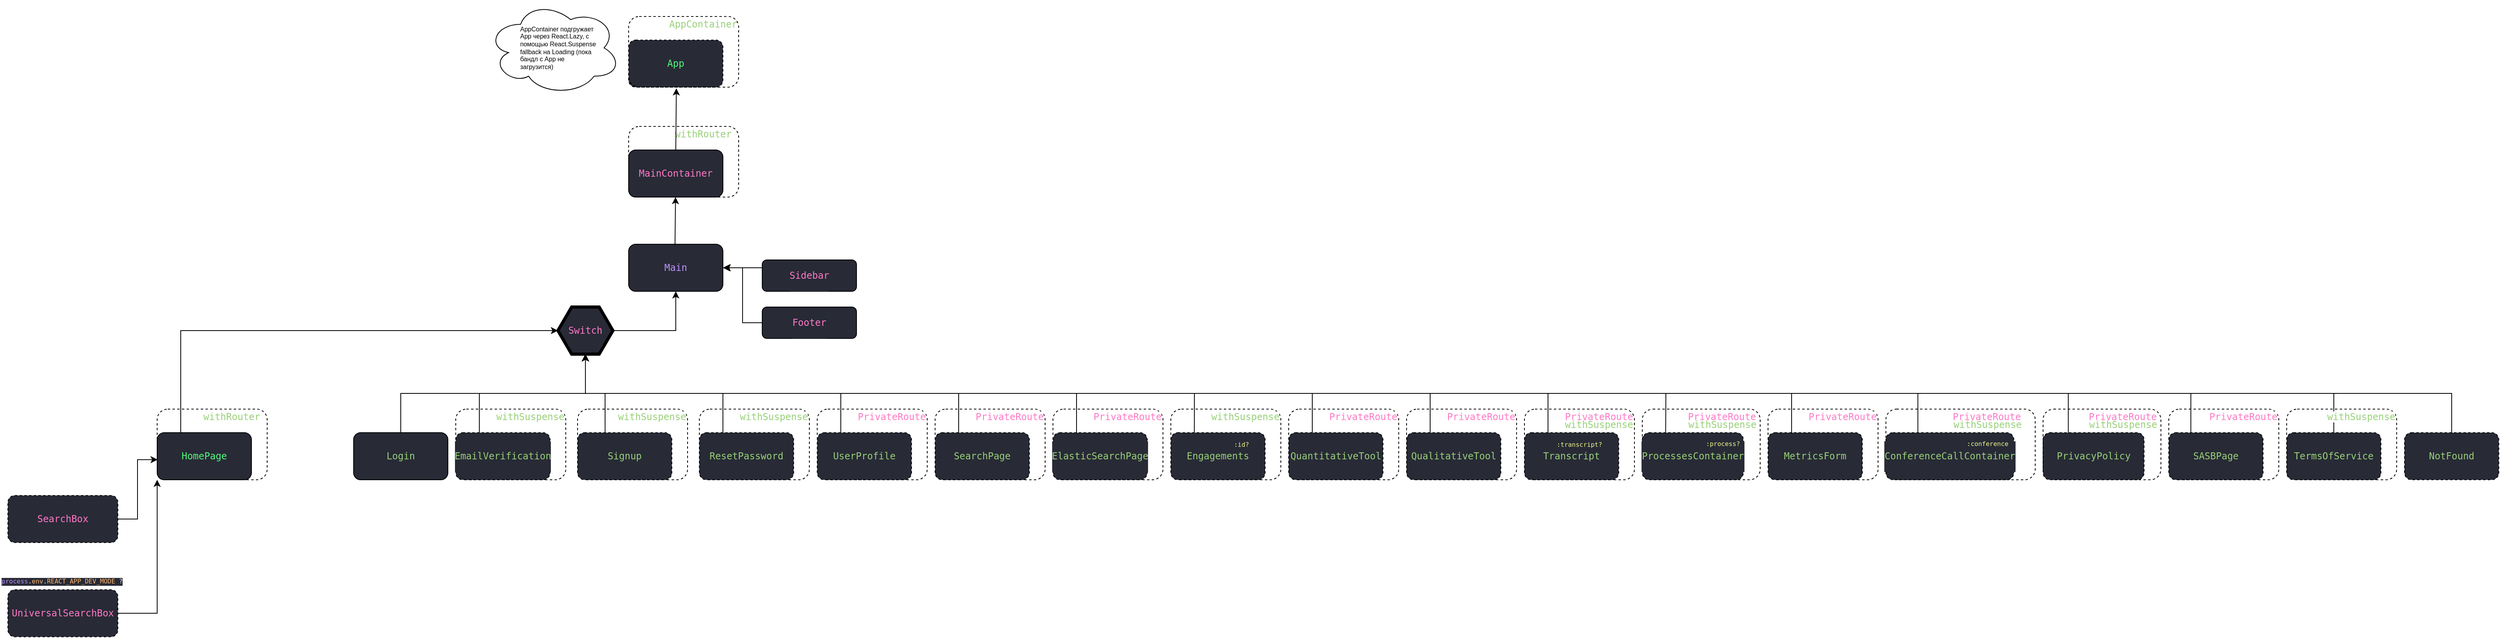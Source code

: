 <mxfile version="14.2.9" type="github">
  <diagram id="Ro7jjz4fnRqXt9O_3c3Q" name="Page-1">
    <mxGraphModel dx="3694" dy="2688" grid="1" gridSize="10" guides="1" tooltips="1" connect="1" arrows="1" fold="1" page="1" pageScale="1" pageWidth="850" pageHeight="1100" math="0" shadow="0">
      <root>
        <mxCell id="0" />
        <mxCell id="1" parent="0" />
        <mxCell id="s_XfVMtgGXcHWXwQwFxq-175" style="edgeStyle=orthogonalEdgeStyle;rounded=0;orthogonalLoop=1;jettySize=auto;html=1;exitX=0.231;exitY=-0.02;exitDx=0;exitDy=0;fontSize=8;fontColor=#000000;exitPerimeter=0;" edge="1" parent="1" source="s_XfVMtgGXcHWXwQwFxq-136" target="s_XfVMtgGXcHWXwQwFxq-15">
          <mxGeometry relative="1" as="geometry">
            <Array as="points">
              <mxPoint x="1670" y="400" />
              <mxPoint x="1670" y="400" />
              <mxPoint x="1670" y="350" />
              <mxPoint x="295" y="350" />
            </Array>
          </mxGeometry>
        </mxCell>
        <mxCell id="s_XfVMtgGXcHWXwQwFxq-3" value="" style="rounded=1;whiteSpace=wrap;html=1;fillColor=none;dashed=1;" vertex="1" parent="1">
          <mxGeometry x="350" y="10" width="140" height="90" as="geometry" />
        </mxCell>
        <mxCell id="s_XfVMtgGXcHWXwQwFxq-1" value="&lt;pre style=&quot;background-color: #282a36 ; color: #f8f8f2 ; font-family: &amp;#34;jetbrains mono&amp;#34; , monospace ; font-size: 12 0pt&quot;&gt;&lt;span style=&quot;color: #ff79c6&quot;&gt;MainContainer&lt;/span&gt;&lt;/pre&gt;" style="rounded=1;whiteSpace=wrap;html=1;fillColor=#282A36;" vertex="1" parent="1">
          <mxGeometry x="350" y="40" width="120" height="60" as="geometry" />
        </mxCell>
        <mxCell id="s_XfVMtgGXcHWXwQwFxq-4" value="&lt;pre style=&quot;font-family: &amp;quot;jetbrains mono&amp;quot;, monospace;&quot;&gt;&lt;span style=&quot;&quot;&gt;withRouter&lt;/span&gt;&lt;/pre&gt;" style="text;html=1;align=center;verticalAlign=middle;whiteSpace=wrap;rounded=0;dashed=1;padding:10px;labelBackgroundColor=none;fontColor=#97D077;" vertex="1" parent="1">
          <mxGeometry x="410" y="10" width="70" height="20" as="geometry" />
        </mxCell>
        <mxCell id="s_XfVMtgGXcHWXwQwFxq-6" value="&lt;pre style=&quot;color: rgb(248, 248, 242); font-family: &amp;quot;jetbrains mono&amp;quot;, monospace;&quot;&gt;&lt;span style=&quot;color: #50fa7b&quot;&gt;App&lt;/span&gt;&lt;/pre&gt;" style="rounded=1;whiteSpace=wrap;html=1;dashed=1;labelBackgroundColor=#282A36;fontColor=#97D077;labelBorderColor=none;fillColor=#282A36;" vertex="1" parent="1">
          <mxGeometry x="350" y="-100" width="120" height="60" as="geometry" />
        </mxCell>
        <mxCell id="s_XfVMtgGXcHWXwQwFxq-8" value="&lt;pre style=&quot;color: rgb(248 , 248 , 242) ; font-family: &amp;#34;jetbrains mono&amp;#34; , monospace&quot;&gt;&lt;span style=&quot;color: #bd93f9&quot;&gt;Main&lt;/span&gt;&lt;/pre&gt;" style="rounded=1;whiteSpace=wrap;html=1;labelBackgroundColor=#282A36;fillColor=#282A36;fontColor=#97D077;" vertex="1" parent="1">
          <mxGeometry x="350" y="160" width="120" height="60" as="geometry" />
        </mxCell>
        <mxCell id="s_XfVMtgGXcHWXwQwFxq-10" value="" style="endArrow=classic;html=1;fontColor=#97D077;entryX=0.506;entryY=1.025;entryDx=0;entryDy=0;entryPerimeter=0;exitX=0.5;exitY=0;exitDx=0;exitDy=0;" edge="1" parent="1" source="s_XfVMtgGXcHWXwQwFxq-1" target="s_XfVMtgGXcHWXwQwFxq-6">
          <mxGeometry width="50" height="50" relative="1" as="geometry">
            <mxPoint x="430" y="40" as="sourcePoint" />
            <mxPoint x="480" y="-10" as="targetPoint" />
          </mxGeometry>
        </mxCell>
        <mxCell id="s_XfVMtgGXcHWXwQwFxq-11" value="" style="endArrow=classic;html=1;fontColor=#97D077;" edge="1" parent="1" target="s_XfVMtgGXcHWXwQwFxq-1">
          <mxGeometry width="50" height="50" relative="1" as="geometry">
            <mxPoint x="409" y="162" as="sourcePoint" />
            <mxPoint x="540" y="120" as="targetPoint" />
          </mxGeometry>
        </mxCell>
        <mxCell id="s_XfVMtgGXcHWXwQwFxq-12" value="&lt;pre style=&quot;color: rgb(248 , 248 , 242) ; font-family: &amp;#34;jetbrains mono&amp;#34; , monospace&quot;&gt;&lt;pre style=&quot;font-family: &amp;#34;jetbrains mono&amp;#34; , monospace&quot;&gt;&lt;span style=&quot;color: #ff79c6&quot;&gt;Sidebar&lt;/span&gt;&lt;/pre&gt;&lt;/pre&gt;" style="rounded=1;whiteSpace=wrap;html=1;labelBackgroundColor=#282A36;fillColor=#282A36;fontColor=#97D077;" vertex="1" parent="1">
          <mxGeometry x="520" y="180" width="120" height="40" as="geometry" />
        </mxCell>
        <mxCell id="s_XfVMtgGXcHWXwQwFxq-13" value="" style="endArrow=classic;html=1;fontColor=#97D077;exitX=0;exitY=0.25;exitDx=0;exitDy=0;" edge="1" parent="1" source="s_XfVMtgGXcHWXwQwFxq-12">
          <mxGeometry width="50" height="50" relative="1" as="geometry">
            <mxPoint x="480" y="290" as="sourcePoint" />
            <mxPoint x="471" y="190" as="targetPoint" />
          </mxGeometry>
        </mxCell>
        <mxCell id="s_XfVMtgGXcHWXwQwFxq-33" style="edgeStyle=orthogonalEdgeStyle;rounded=0;orthogonalLoop=1;jettySize=auto;html=1;exitX=1;exitY=0.5;exitDx=0;exitDy=0;entryX=0.5;entryY=1;entryDx=0;entryDy=0;fontSize=8;fontColor=#000000;" edge="1" parent="1" source="s_XfVMtgGXcHWXwQwFxq-15" target="s_XfVMtgGXcHWXwQwFxq-8">
          <mxGeometry relative="1" as="geometry" />
        </mxCell>
        <mxCell id="s_XfVMtgGXcHWXwQwFxq-15" value="&lt;pre style=&quot;color: rgb(248 , 248 , 242) ; font-family: &amp;#34;jetbrains mono&amp;#34; , monospace&quot;&gt;&lt;span style=&quot;color: #ff79c6&quot;&gt;Switch&lt;/span&gt;&lt;/pre&gt;" style="shape=hexagon;html=1;whiteSpace=wrap;perimeter=hexagonPerimeter;strokeWidth=4;rounded=0;labelBackgroundColor=#282A36;fillColor=#282A36;fontColor=#97D077;" vertex="1" parent="1">
          <mxGeometry x="260" y="240" width="70" height="60" as="geometry" />
        </mxCell>
        <mxCell id="s_XfVMtgGXcHWXwQwFxq-23" value="" style="rounded=1;whiteSpace=wrap;html=1;fillColor=none;dashed=1;" vertex="1" parent="1">
          <mxGeometry x="350" y="-130" width="140" height="90" as="geometry" />
        </mxCell>
        <mxCell id="s_XfVMtgGXcHWXwQwFxq-24" value="&lt;pre style=&quot;font-family: &amp;#34;jetbrains mono&amp;#34; , monospace&quot;&gt;&lt;span&gt;AppContainer&lt;/span&gt;&lt;/pre&gt;" style="text;html=1;align=center;verticalAlign=middle;whiteSpace=wrap;rounded=0;dashed=1;padding:10px;labelBackgroundColor=none;fontColor=#97D077;" vertex="1" parent="1">
          <mxGeometry x="410" y="-130" width="70" height="20" as="geometry" />
        </mxCell>
        <mxCell id="s_XfVMtgGXcHWXwQwFxq-30" value="" style="group" vertex="1" connectable="0" parent="1">
          <mxGeometry x="170" y="-150" width="170" height="120" as="geometry" />
        </mxCell>
        <mxCell id="s_XfVMtgGXcHWXwQwFxq-28" value="" style="ellipse;shape=cloud;whiteSpace=wrap;html=1;rounded=0;labelBackgroundColor=none;strokeColor=#000000;fillColor=#ffffff;fontSize=8;fontColor=#000000;" vertex="1" parent="s_XfVMtgGXcHWXwQwFxq-30">
          <mxGeometry width="170" height="120" as="geometry" />
        </mxCell>
        <mxCell id="s_XfVMtgGXcHWXwQwFxq-29" value="AppContainer подгружает App через React.Lazy, с помощью React.Suspense fallback на Loading (пока бандл с App не загрузится)" style="text;html=1;align=left;verticalAlign=middle;whiteSpace=wrap;rounded=0;labelBackgroundColor=none;fontSize=8;" vertex="1" parent="s_XfVMtgGXcHWXwQwFxq-30">
          <mxGeometry x="40" y="40" width="100" height="40" as="geometry" />
        </mxCell>
        <mxCell id="s_XfVMtgGXcHWXwQwFxq-192" style="edgeStyle=orthogonalEdgeStyle;rounded=0;orthogonalLoop=1;jettySize=auto;html=1;exitX=0;exitY=0.5;exitDx=0;exitDy=0;entryX=1;entryY=0.5;entryDx=0;entryDy=0;fontSize=8;fontColor=#000000;" edge="1" parent="1" source="s_XfVMtgGXcHWXwQwFxq-31" target="s_XfVMtgGXcHWXwQwFxq-8">
          <mxGeometry relative="1" as="geometry" />
        </mxCell>
        <mxCell id="s_XfVMtgGXcHWXwQwFxq-31" value="&lt;pre style=&quot;color: rgb(248 , 248 , 242) ; font-family: &amp;#34;jetbrains mono&amp;#34; , monospace&quot;&gt;&lt;pre style=&quot;font-family: &amp;#34;jetbrains mono&amp;#34; , monospace&quot;&gt;&lt;span style=&quot;color: #ff79c6&quot;&gt;Footer&lt;/span&gt;&lt;/pre&gt;&lt;/pre&gt;" style="rounded=1;whiteSpace=wrap;html=1;labelBackgroundColor=#282A36;fillColor=#282A36;fontColor=#97D077;" vertex="1" parent="1">
          <mxGeometry x="520" y="240" width="120" height="40" as="geometry" />
        </mxCell>
        <mxCell id="s_XfVMtgGXcHWXwQwFxq-38" style="edgeStyle=orthogonalEdgeStyle;rounded=0;orthogonalLoop=1;jettySize=auto;html=1;exitX=0.25;exitY=0;exitDx=0;exitDy=0;entryX=0;entryY=0.5;entryDx=0;entryDy=0;fontSize=8;fontColor=#000000;" edge="1" parent="1" source="s_XfVMtgGXcHWXwQwFxq-36" target="s_XfVMtgGXcHWXwQwFxq-15">
          <mxGeometry relative="1" as="geometry">
            <Array as="points">
              <mxPoint x="-220" y="270" />
            </Array>
          </mxGeometry>
        </mxCell>
        <mxCell id="s_XfVMtgGXcHWXwQwFxq-108" style="edgeStyle=orthogonalEdgeStyle;rounded=0;orthogonalLoop=1;jettySize=auto;html=1;exitX=0.5;exitY=0;exitDx=0;exitDy=0;entryX=0.5;entryY=1;entryDx=0;entryDy=0;fontSize=8;fontColor=#000000;" edge="1" parent="1" source="s_XfVMtgGXcHWXwQwFxq-39" target="s_XfVMtgGXcHWXwQwFxq-15">
          <mxGeometry relative="1" as="geometry" />
        </mxCell>
        <mxCell id="s_XfVMtgGXcHWXwQwFxq-39" value="&lt;pre style=&quot;font-family: &amp;#34;jetbrains mono&amp;#34; , monospace&quot;&gt;&lt;pre style=&quot;font-family: &amp;#34;jetbrains mono&amp;#34; , monospace&quot;&gt;Login&lt;/pre&gt;&lt;/pre&gt;" style="rounded=1;whiteSpace=wrap;html=1;labelBackgroundColor=#282A36;fillColor=#282A36;fontColor=#97D077;" vertex="1" parent="1">
          <mxGeometry y="400" width="120" height="60" as="geometry" />
        </mxCell>
        <mxCell id="s_XfVMtgGXcHWXwQwFxq-53" style="edgeStyle=orthogonalEdgeStyle;rounded=0;orthogonalLoop=1;jettySize=auto;html=1;exitX=1;exitY=0.5;exitDx=0;exitDy=0;entryX=0.005;entryY=0.573;entryDx=0;entryDy=0;entryPerimeter=0;fontSize=8;fontColor=#000000;" edge="1" parent="1" source="s_XfVMtgGXcHWXwQwFxq-47" target="s_XfVMtgGXcHWXwQwFxq-36">
          <mxGeometry relative="1" as="geometry" />
        </mxCell>
        <mxCell id="s_XfVMtgGXcHWXwQwFxq-47" value="&lt;pre style=&quot;color: rgb(248 , 248 , 242) ; font-family: &amp;#34;jetbrains mono&amp;#34; , monospace&quot;&gt;&lt;pre style=&quot;font-family: &amp;#34;jetbrains mono&amp;#34; , monospace&quot;&gt;&lt;pre style=&quot;font-family: &amp;#34;jetbrains mono&amp;#34; , monospace&quot;&gt;&lt;span style=&quot;color: #ff79c6&quot;&gt;SearchBox&lt;/span&gt;&lt;/pre&gt;&lt;/pre&gt;&lt;/pre&gt;" style="rounded=1;whiteSpace=wrap;html=1;dashed=1;labelBackgroundColor=#282A36;fillColor=#282A36;fontColor=#97D077;" vertex="1" parent="1">
          <mxGeometry x="-440" y="480" width="140" height="60" as="geometry" />
        </mxCell>
        <mxCell id="s_XfVMtgGXcHWXwQwFxq-55" style="edgeStyle=orthogonalEdgeStyle;rounded=0;orthogonalLoop=1;jettySize=auto;html=1;exitX=1;exitY=0.5;exitDx=0;exitDy=0;entryX=0;entryY=1;entryDx=0;entryDy=0;fontSize=8;fontColor=#000000;" edge="1" parent="1" source="s_XfVMtgGXcHWXwQwFxq-48" target="s_XfVMtgGXcHWXwQwFxq-36">
          <mxGeometry relative="1" as="geometry" />
        </mxCell>
        <mxCell id="s_XfVMtgGXcHWXwQwFxq-48" value="&lt;pre style=&quot;color: rgb(248 , 248 , 242) ; font-family: &amp;#34;jetbrains mono&amp;#34; , monospace&quot;&gt;&lt;pre style=&quot;font-family: &amp;#34;jetbrains mono&amp;#34; , monospace&quot;&gt;&lt;pre style=&quot;font-family: &amp;#34;jetbrains mono&amp;#34; , monospace&quot;&gt;&lt;pre style=&quot;font-family: &amp;#34;jetbrains mono&amp;#34; , monospace&quot;&gt;&lt;span style=&quot;color: #ff79c6&quot;&gt;UniversalSearchBox&lt;/span&gt;&lt;/pre&gt;&lt;/pre&gt;&lt;/pre&gt;&lt;/pre&gt;" style="rounded=1;whiteSpace=wrap;html=1;dashed=1;labelBackgroundColor=#282A36;fillColor=#282A36;fontColor=#97D077;" vertex="1" parent="1">
          <mxGeometry x="-440" y="600" width="140" height="60" as="geometry" />
        </mxCell>
        <mxCell id="s_XfVMtgGXcHWXwQwFxq-50" value="&lt;pre style=&quot;background-color: #282a36 ; color: #f8f8f2 ; font-family: &amp;quot;jetbrains mono&amp;quot; , monospace ; font-size: 12 0pt&quot;&gt;&lt;span style=&quot;color: #bd93f9&quot;&gt;process&lt;/span&gt;.&lt;span style=&quot;color: #ffb86c&quot;&gt;env&lt;/span&gt;.&lt;span style=&quot;color: #ffb86c&quot;&gt;REACT_APP_DEV_MODE &lt;/span&gt;?&lt;/pre&gt;" style="text;whiteSpace=wrap;html=1;fontSize=8;fontColor=#000000;" vertex="1" parent="1">
          <mxGeometry x="-450" y="570" width="140" height="30" as="geometry" />
        </mxCell>
        <mxCell id="s_XfVMtgGXcHWXwQwFxq-60" value="" style="group" vertex="1" connectable="0" parent="1">
          <mxGeometry x="-250" y="370" width="140" height="90" as="geometry" />
        </mxCell>
        <mxCell id="s_XfVMtgGXcHWXwQwFxq-35" value="" style="rounded=1;whiteSpace=wrap;html=1;fillColor=none;dashed=1;" vertex="1" parent="s_XfVMtgGXcHWXwQwFxq-60">
          <mxGeometry width="140" height="90" as="geometry" />
        </mxCell>
        <mxCell id="s_XfVMtgGXcHWXwQwFxq-37" value="&lt;pre style=&quot;font-family: &amp;quot;jetbrains mono&amp;quot;, monospace;&quot;&gt;&lt;span style=&quot;&quot;&gt;withRouter&lt;/span&gt;&lt;/pre&gt;" style="text;html=1;align=center;verticalAlign=middle;whiteSpace=wrap;rounded=0;dashed=1;padding:10px;labelBackgroundColor=none;fontColor=#97D077;" vertex="1" parent="s_XfVMtgGXcHWXwQwFxq-60">
          <mxGeometry x="60" width="70" height="20" as="geometry" />
        </mxCell>
        <mxCell id="s_XfVMtgGXcHWXwQwFxq-36" value="&lt;pre style=&quot;background-color: #282a36 ; color: #f8f8f2 ; font-family: &amp;#34;jetbrains mono&amp;#34; , monospace ; font-size: 12 0pt&quot;&gt;&lt;pre style=&quot;font-family: &amp;#34;jetbrains mono&amp;#34; , monospace&quot;&gt;&lt;span style=&quot;color: #50fa7b&quot;&gt;HomePage&lt;/span&gt;&lt;/pre&gt;&lt;/pre&gt;" style="rounded=1;whiteSpace=wrap;html=1;fillColor=#282A36;" vertex="1" parent="s_XfVMtgGXcHWXwQwFxq-60">
          <mxGeometry y="30" width="120" height="60" as="geometry" />
        </mxCell>
        <mxCell id="s_XfVMtgGXcHWXwQwFxq-74" style="edgeStyle=orthogonalEdgeStyle;rounded=0;orthogonalLoop=1;jettySize=auto;html=1;exitX=0.292;exitY=0.009;exitDx=0;exitDy=0;fontSize=8;fontColor=#000000;exitPerimeter=0;" edge="1" parent="1" source="s_XfVMtgGXcHWXwQwFxq-72">
          <mxGeometry relative="1" as="geometry">
            <mxPoint x="295" y="300" as="targetPoint" />
            <Array as="points">
              <mxPoint x="320" y="350" />
              <mxPoint x="295" y="350" />
            </Array>
          </mxGeometry>
        </mxCell>
        <mxCell id="s_XfVMtgGXcHWXwQwFxq-70" value="" style="group" vertex="1" connectable="0" parent="1">
          <mxGeometry x="285" y="370" width="140" height="90" as="geometry" />
        </mxCell>
        <mxCell id="s_XfVMtgGXcHWXwQwFxq-71" value="" style="rounded=1;whiteSpace=wrap;html=1;fillColor=none;dashed=1;" vertex="1" parent="s_XfVMtgGXcHWXwQwFxq-70">
          <mxGeometry width="140" height="90" as="geometry" />
        </mxCell>
        <mxCell id="s_XfVMtgGXcHWXwQwFxq-72" value="&lt;pre style=&quot;font-family: &amp;#34;jetbrains mono&amp;#34; , monospace&quot;&gt;&lt;pre style=&quot;font-family: &amp;#34;jetbrains mono&amp;#34; , monospace&quot;&gt;&lt;pre style=&quot;font-family: &amp;#34;jetbrains mono&amp;#34; , monospace&quot;&gt;&lt;pre style=&quot;font-family: &amp;#34;jetbrains mono&amp;#34; , monospace&quot;&gt;Signup&lt;/pre&gt;&lt;/pre&gt;&lt;/pre&gt;&lt;/pre&gt;" style="rounded=1;whiteSpace=wrap;html=1;dashed=1;labelBackgroundColor=#282A36;fillColor=#282A36;fontColor=#97D077;" vertex="1" parent="s_XfVMtgGXcHWXwQwFxq-70">
          <mxGeometry y="30" width="120" height="60" as="geometry" />
        </mxCell>
        <mxCell id="s_XfVMtgGXcHWXwQwFxq-73" value="&lt;pre style=&quot;font-family: &amp;#34;jetbrains mono&amp;#34; , monospace&quot;&gt;&lt;pre style=&quot;font-family: &amp;#34;jetbrains mono&amp;#34; , monospace&quot;&gt;&lt;span style=&quot;background-color: rgb(255 , 255 , 255)&quot;&gt;withSuspense&lt;/span&gt;&lt;/pre&gt;&lt;/pre&gt;" style="text;html=1;align=center;verticalAlign=middle;whiteSpace=wrap;rounded=0;dashed=1;padding:10px;labelBackgroundColor=none;fontColor=#97D077;" vertex="1" parent="s_XfVMtgGXcHWXwQwFxq-70">
          <mxGeometry x="60" width="70" height="20" as="geometry" />
        </mxCell>
        <mxCell id="s_XfVMtgGXcHWXwQwFxq-94" style="edgeStyle=orthogonalEdgeStyle;rounded=0;orthogonalLoop=1;jettySize=auto;html=1;exitX=0.25;exitY=0;exitDx=0;exitDy=0;fontSize=8;fontColor=#000000;" edge="1" parent="1" source="s_XfVMtgGXcHWXwQwFxq-87" target="s_XfVMtgGXcHWXwQwFxq-15">
          <mxGeometry relative="1" as="geometry">
            <Array as="points">
              <mxPoint x="770" y="350" />
              <mxPoint x="295" y="350" />
            </Array>
          </mxGeometry>
        </mxCell>
        <mxCell id="s_XfVMtgGXcHWXwQwFxq-85" value="" style="group" vertex="1" connectable="0" parent="1">
          <mxGeometry x="740" y="370" width="140" height="90" as="geometry" />
        </mxCell>
        <mxCell id="s_XfVMtgGXcHWXwQwFxq-86" value="" style="rounded=1;whiteSpace=wrap;html=1;fillColor=none;dashed=1;" vertex="1" parent="s_XfVMtgGXcHWXwQwFxq-85">
          <mxGeometry width="140" height="90" as="geometry" />
        </mxCell>
        <mxCell id="s_XfVMtgGXcHWXwQwFxq-87" value="&lt;pre style=&quot;font-family: &amp;#34;jetbrains mono&amp;#34; , monospace&quot;&gt;&lt;pre style=&quot;font-family: &amp;#34;jetbrains mono&amp;#34; , monospace&quot;&gt;&lt;pre style=&quot;font-family: &amp;#34;jetbrains mono&amp;#34; , monospace&quot;&gt;&lt;pre style=&quot;font-family: &amp;#34;jetbrains mono&amp;#34; , monospace&quot;&gt;&lt;pre style=&quot;font-family: &amp;#34;jetbrains mono&amp;#34; , monospace&quot;&gt;&lt;pre style=&quot;font-family: &amp;#34;jetbrains mono&amp;#34; , monospace&quot;&gt;&lt;pre style=&quot;font-family: &amp;#34;jetbrains mono&amp;#34; , monospace&quot;&gt;SearchPage&lt;/pre&gt;&lt;/pre&gt;&lt;/pre&gt;&lt;/pre&gt;&lt;/pre&gt;&lt;/pre&gt;&lt;/pre&gt;" style="rounded=1;whiteSpace=wrap;html=1;dashed=1;labelBackgroundColor=#282A36;fillColor=#282A36;fontColor=#97D077;" vertex="1" parent="s_XfVMtgGXcHWXwQwFxq-85">
          <mxGeometry y="30" width="120" height="60" as="geometry" />
        </mxCell>
        <mxCell id="s_XfVMtgGXcHWXwQwFxq-88" value="&lt;pre style=&quot;font-family: &amp;#34;jetbrains mono&amp;#34; , monospace&quot;&gt;&lt;pre style=&quot;font-family: &amp;#34;jetbrains mono&amp;#34; , monospace&quot;&gt;&lt;pre style=&quot;color: rgb(248 , 248 , 242) ; font-family: &amp;#34;jetbrains mono&amp;#34; , monospace&quot;&gt;&lt;span style=&quot;color: rgb(255 , 121 , 198) ; background-color: rgb(255 , 255 , 255)&quot;&gt;PrivateRoute&lt;/span&gt;&lt;/pre&gt;&lt;/pre&gt;&lt;/pre&gt;" style="text;html=1;align=center;verticalAlign=middle;whiteSpace=wrap;rounded=0;dashed=1;padding:10px;labelBackgroundColor=none;fontColor=#97D077;" vertex="1" parent="s_XfVMtgGXcHWXwQwFxq-85">
          <mxGeometry x="60" width="70" height="20" as="geometry" />
        </mxCell>
        <mxCell id="s_XfVMtgGXcHWXwQwFxq-107" style="edgeStyle=orthogonalEdgeStyle;rounded=0;orthogonalLoop=1;jettySize=auto;html=1;exitX=0.25;exitY=0;exitDx=0;exitDy=0;entryX=0.5;entryY=1;entryDx=0;entryDy=0;fontSize=8;fontColor=#000000;" edge="1" parent="1" source="s_XfVMtgGXcHWXwQwFxq-56" target="s_XfVMtgGXcHWXwQwFxq-15">
          <mxGeometry relative="1" as="geometry">
            <Array as="points">
              <mxPoint x="160" y="350" />
              <mxPoint x="295" y="350" />
            </Array>
          </mxGeometry>
        </mxCell>
        <mxCell id="s_XfVMtgGXcHWXwQwFxq-109" style="edgeStyle=orthogonalEdgeStyle;rounded=0;orthogonalLoop=1;jettySize=auto;html=1;exitX=0.25;exitY=0;exitDx=0;exitDy=0;entryX=0.5;entryY=1;entryDx=0;entryDy=0;fontSize=8;fontColor=#000000;" edge="1" parent="1" source="s_XfVMtgGXcHWXwQwFxq-82" target="s_XfVMtgGXcHWXwQwFxq-15">
          <mxGeometry relative="1" as="geometry">
            <Array as="points">
              <mxPoint x="620" y="350" />
              <mxPoint x="295" y="350" />
            </Array>
          </mxGeometry>
        </mxCell>
        <mxCell id="s_XfVMtgGXcHWXwQwFxq-110" style="edgeStyle=orthogonalEdgeStyle;rounded=0;orthogonalLoop=1;jettySize=auto;html=1;exitX=0.25;exitY=0;exitDx=0;exitDy=0;entryX=0.5;entryY=1;entryDx=0;entryDy=0;fontSize=8;fontColor=#000000;" edge="1" parent="1" source="s_XfVMtgGXcHWXwQwFxq-77" target="s_XfVMtgGXcHWXwQwFxq-15">
          <mxGeometry relative="1" as="geometry">
            <Array as="points">
              <mxPoint x="470" y="350" />
              <mxPoint x="295" y="350" />
            </Array>
          </mxGeometry>
        </mxCell>
        <mxCell id="s_XfVMtgGXcHWXwQwFxq-134" value="" style="group" vertex="1" connectable="0" parent="1">
          <mxGeometry x="1640" y="370" width="300" height="90" as="geometry" />
        </mxCell>
        <mxCell id="s_XfVMtgGXcHWXwQwFxq-135" value="" style="rounded=1;whiteSpace=wrap;html=1;fillColor=none;dashed=1;" vertex="1" parent="s_XfVMtgGXcHWXwQwFxq-134">
          <mxGeometry width="150" height="90" as="geometry" />
        </mxCell>
        <mxCell id="s_XfVMtgGXcHWXwQwFxq-136" value="&lt;pre style=&quot;font-family: &amp;#34;jetbrains mono&amp;#34; , monospace&quot;&gt;&lt;pre style=&quot;font-family: &amp;#34;jetbrains mono&amp;#34; , monospace&quot;&gt;&lt;pre style=&quot;font-family: &amp;#34;jetbrains mono&amp;#34; , monospace&quot;&gt;&lt;pre style=&quot;font-family: &amp;#34;jetbrains mono&amp;#34; , monospace&quot;&gt;&lt;pre style=&quot;font-family: &amp;#34;jetbrains mono&amp;#34; , monospace&quot;&gt;&lt;pre style=&quot;font-family: &amp;#34;jetbrains mono&amp;#34; , monospace&quot;&gt;&lt;pre style=&quot;font-family: &amp;#34;jetbrains mono&amp;#34; , monospace&quot;&gt;&lt;pre style=&quot;font-family: &amp;#34;jetbrains mono&amp;#34; , monospace&quot;&gt;&lt;pre style=&quot;font-family: &amp;#34;jetbrains mono&amp;#34; , monospace&quot;&gt;&lt;pre style=&quot;font-family: &amp;#34;jetbrains mono&amp;#34; , monospace&quot;&gt;&lt;pre style=&quot;font-family: &amp;#34;jetbrains mono&amp;#34; , monospace&quot;&gt;ProcessesContainer&lt;/pre&gt;&lt;/pre&gt;&lt;/pre&gt;&lt;/pre&gt;&lt;/pre&gt;&lt;/pre&gt;&lt;/pre&gt;&lt;/pre&gt;&lt;/pre&gt;&lt;/pre&gt;&lt;/pre&gt;" style="rounded=1;whiteSpace=wrap;html=1;dashed=1;labelBackgroundColor=#282A36;fillColor=#282A36;fontColor=#97D077;" vertex="1" parent="s_XfVMtgGXcHWXwQwFxq-134">
          <mxGeometry y="30" width="128.571" height="60" as="geometry" />
        </mxCell>
        <mxCell id="s_XfVMtgGXcHWXwQwFxq-138" value="&lt;pre style=&quot;background-color: #282a36 ; color: #f8f8f2 ; font-family: &amp;#34;jetbrains mono&amp;#34; , monospace ; font-size: 12 0pt&quot;&gt;&lt;pre style=&quot;font-family: &amp;#34;jetbrains mono&amp;#34; , monospace&quot;&gt;&lt;span style=&quot;color: #f1fa8c&quot;&gt;:process?&lt;/span&gt;&lt;/pre&gt;&lt;/pre&gt;" style="text;whiteSpace=wrap;html=1;fontSize=8;fontColor=#000000;" vertex="1" parent="s_XfVMtgGXcHWXwQwFxq-134">
          <mxGeometry x="79.29" y="25" width="60" height="40" as="geometry" />
        </mxCell>
        <mxCell id="s_XfVMtgGXcHWXwQwFxq-139" value="&lt;pre style=&quot;color: rgb(151 , 208 , 119) ; font-size: 12px ; font-family: &amp;#34;jetbrains mono&amp;#34; , monospace&quot;&gt;withSuspense&lt;/pre&gt;" style="text;html=1;strokeColor=none;fillColor=none;align=center;verticalAlign=middle;whiteSpace=wrap;rounded=0;labelBackgroundColor=none;fontSize=8;fontColor=#000000;" vertex="1" parent="s_XfVMtgGXcHWXwQwFxq-134">
          <mxGeometry x="58.929" y="10" width="85.714" height="20" as="geometry" />
        </mxCell>
        <mxCell id="s_XfVMtgGXcHWXwQwFxq-137" value="&lt;pre style=&quot;font-family: &amp;quot;jetbrains mono&amp;quot; , monospace&quot;&gt;&lt;pre style=&quot;font-family: &amp;quot;jetbrains mono&amp;quot; , monospace&quot;&gt;&lt;pre style=&quot;color: rgb(248 , 248 , 242) ; font-family: &amp;quot;jetbrains mono&amp;quot; , monospace&quot;&gt;&lt;span style=&quot;color: rgb(255, 121, 198);&quot;&gt;PrivateRoute&lt;/span&gt;&lt;/pre&gt;&lt;/pre&gt;&lt;/pre&gt;" style="text;html=1;align=center;verticalAlign=middle;whiteSpace=wrap;rounded=0;dashed=1;padding:10px;labelBackgroundColor=none;fontColor=#97D077;" vertex="1" parent="s_XfVMtgGXcHWXwQwFxq-134">
          <mxGeometry x="64.286" width="75" height="20" as="geometry" />
        </mxCell>
        <mxCell id="s_XfVMtgGXcHWXwQwFxq-140" value="" style="group" vertex="1" connectable="0" parent="s_XfVMtgGXcHWXwQwFxq-134">
          <mxGeometry x="160" width="140" height="90" as="geometry" />
        </mxCell>
        <mxCell id="s_XfVMtgGXcHWXwQwFxq-141" value="" style="rounded=1;whiteSpace=wrap;html=1;fillColor=none;dashed=1;" vertex="1" parent="s_XfVMtgGXcHWXwQwFxq-140">
          <mxGeometry width="140" height="90" as="geometry" />
        </mxCell>
        <mxCell id="s_XfVMtgGXcHWXwQwFxq-142" value="&lt;pre style=&quot;font-family: &amp;#34;jetbrains mono&amp;#34; , monospace&quot;&gt;&lt;pre style=&quot;font-family: &amp;#34;jetbrains mono&amp;#34; , monospace&quot;&gt;&lt;pre style=&quot;font-family: &amp;#34;jetbrains mono&amp;#34; , monospace&quot;&gt;&lt;pre style=&quot;font-family: &amp;#34;jetbrains mono&amp;#34; , monospace&quot;&gt;&lt;pre style=&quot;font-family: &amp;#34;jetbrains mono&amp;#34; , monospace&quot;&gt;&lt;pre style=&quot;font-family: &amp;#34;jetbrains mono&amp;#34; , monospace&quot;&gt;&lt;pre style=&quot;font-family: &amp;#34;jetbrains mono&amp;#34; , monospace&quot;&gt;&lt;pre style=&quot;font-family: &amp;#34;jetbrains mono&amp;#34; , monospace&quot;&gt;&lt;pre style=&quot;font-family: &amp;#34;jetbrains mono&amp;#34; , monospace&quot;&gt;&lt;pre style=&quot;font-family: &amp;#34;jetbrains mono&amp;#34; , monospace&quot;&gt;&lt;pre style=&quot;font-family: &amp;#34;jetbrains mono&amp;#34; , monospace&quot;&gt;MetricsForm&lt;/pre&gt;&lt;/pre&gt;&lt;/pre&gt;&lt;/pre&gt;&lt;/pre&gt;&lt;/pre&gt;&lt;/pre&gt;&lt;/pre&gt;&lt;/pre&gt;&lt;/pre&gt;&lt;/pre&gt;" style="rounded=1;whiteSpace=wrap;html=1;dashed=1;labelBackgroundColor=#282A36;fillColor=#282A36;fontColor=#97D077;" vertex="1" parent="s_XfVMtgGXcHWXwQwFxq-140">
          <mxGeometry y="30" width="120" height="60" as="geometry" />
        </mxCell>
        <mxCell id="s_XfVMtgGXcHWXwQwFxq-143" value="&lt;pre style=&quot;font-family: &amp;#34;jetbrains mono&amp;#34; , monospace&quot;&gt;&lt;pre style=&quot;font-family: &amp;#34;jetbrains mono&amp;#34; , monospace&quot;&gt;&lt;pre style=&quot;color: rgb(248 , 248 , 242) ; font-family: &amp;#34;jetbrains mono&amp;#34; , monospace&quot;&gt;&lt;span style=&quot;color: rgb(255 , 121 , 198) ; background-color: rgb(255 , 255 , 255)&quot;&gt;PrivateRoute&lt;/span&gt;&lt;/pre&gt;&lt;/pre&gt;&lt;/pre&gt;" style="text;html=1;align=center;verticalAlign=middle;whiteSpace=wrap;rounded=0;dashed=1;padding:10px;labelBackgroundColor=none;fontColor=#97D077;" vertex="1" parent="s_XfVMtgGXcHWXwQwFxq-140">
          <mxGeometry x="60" width="70" height="20" as="geometry" />
        </mxCell>
        <mxCell id="s_XfVMtgGXcHWXwQwFxq-144" value="" style="group" vertex="1" connectable="0" parent="1">
          <mxGeometry x="1950" y="370" width="190" height="90" as="geometry" />
        </mxCell>
        <mxCell id="s_XfVMtgGXcHWXwQwFxq-145" value="" style="rounded=1;whiteSpace=wrap;html=1;fillColor=none;dashed=1;" vertex="1" parent="s_XfVMtgGXcHWXwQwFxq-144">
          <mxGeometry width="190" height="90" as="geometry" />
        </mxCell>
        <mxCell id="s_XfVMtgGXcHWXwQwFxq-146" value="&lt;pre style=&quot;font-family: &amp;#34;jetbrains mono&amp;#34; , monospace&quot;&gt;&lt;pre style=&quot;font-family: &amp;#34;jetbrains mono&amp;#34; , monospace&quot;&gt;&lt;pre style=&quot;font-family: &amp;#34;jetbrains mono&amp;#34; , monospace&quot;&gt;&lt;pre style=&quot;font-family: &amp;#34;jetbrains mono&amp;#34; , monospace&quot;&gt;&lt;pre style=&quot;font-family: &amp;#34;jetbrains mono&amp;#34; , monospace&quot;&gt;&lt;pre style=&quot;font-family: &amp;#34;jetbrains mono&amp;#34; , monospace&quot;&gt;&lt;pre style=&quot;font-family: &amp;#34;jetbrains mono&amp;#34; , monospace&quot;&gt;&lt;pre style=&quot;font-family: &amp;#34;jetbrains mono&amp;#34; , monospace&quot;&gt;&lt;pre style=&quot;font-family: &amp;#34;jetbrains mono&amp;#34; , monospace&quot;&gt;&lt;pre style=&quot;font-family: &amp;#34;jetbrains mono&amp;#34; , monospace&quot;&gt;&lt;pre style=&quot;font-family: &amp;#34;jetbrains mono&amp;#34; , monospace&quot;&gt;&lt;pre style=&quot;font-family: &amp;#34;jetbrains mono&amp;#34; , monospace&quot;&gt;ConferenceCallContainer&lt;/pre&gt;&lt;/pre&gt;&lt;/pre&gt;&lt;/pre&gt;&lt;/pre&gt;&lt;/pre&gt;&lt;/pre&gt;&lt;/pre&gt;&lt;/pre&gt;&lt;/pre&gt;&lt;/pre&gt;&lt;/pre&gt;" style="rounded=1;whiteSpace=wrap;html=1;dashed=1;labelBackgroundColor=#282A36;fillColor=#282A36;fontColor=#97D077;" vertex="1" parent="s_XfVMtgGXcHWXwQwFxq-144">
          <mxGeometry y="30" width="162.857" height="60" as="geometry" />
        </mxCell>
        <mxCell id="s_XfVMtgGXcHWXwQwFxq-147" value="&lt;pre style=&quot;font-family: &amp;#34;jetbrains mono&amp;#34; , monospace&quot;&gt;&lt;pre style=&quot;font-family: &amp;#34;jetbrains mono&amp;#34; , monospace&quot;&gt;&lt;pre style=&quot;color: rgb(248 , 248 , 242) ; font-family: &amp;#34;jetbrains mono&amp;#34; , monospace&quot;&gt;&lt;span style=&quot;color: rgb(255 , 121 , 198) ; background-color: rgb(255 , 255 , 255)&quot;&gt;PrivateRoute&lt;/span&gt;&lt;/pre&gt;&lt;/pre&gt;&lt;/pre&gt;" style="text;html=1;align=center;verticalAlign=middle;whiteSpace=wrap;rounded=0;dashed=1;padding:10px;labelBackgroundColor=none;fontColor=#97D077;" vertex="1" parent="s_XfVMtgGXcHWXwQwFxq-144">
          <mxGeometry x="81.429" width="95" height="20" as="geometry" />
        </mxCell>
        <mxCell id="s_XfVMtgGXcHWXwQwFxq-148" value="&lt;pre style=&quot;background-color: #282a36 ; color: #f8f8f2 ; font-family: &amp;#34;jetbrains mono&amp;#34; , monospace ; font-size: 12 0pt&quot;&gt;&lt;pre style=&quot;font-family: &amp;#34;jetbrains mono&amp;#34; , monospace&quot;&gt;&lt;span style=&quot;color: #f1fa8c&quot;&gt;:conference&lt;/span&gt;&lt;/pre&gt;&lt;/pre&gt;" style="text;whiteSpace=wrap;html=1;fontSize=8;fontColor=#000000;" vertex="1" parent="s_XfVMtgGXcHWXwQwFxq-144">
          <mxGeometry x="101.25" y="25" width="55.36" height="40" as="geometry" />
        </mxCell>
        <mxCell id="s_XfVMtgGXcHWXwQwFxq-149" value="&lt;pre style=&quot;color: rgb(151 , 208 , 119) ; font-size: 12px ; font-family: &amp;#34;jetbrains mono&amp;#34; , monospace&quot;&gt;withSuspense&lt;/pre&gt;" style="text;html=1;strokeColor=none;fillColor=none;align=center;verticalAlign=middle;whiteSpace=wrap;rounded=0;labelBackgroundColor=none;fontSize=8;fontColor=#000000;" vertex="1" parent="s_XfVMtgGXcHWXwQwFxq-144">
          <mxGeometry x="74.643" y="10" width="108.571" height="20" as="geometry" />
        </mxCell>
        <mxCell id="s_XfVMtgGXcHWXwQwFxq-150" value="" style="group" vertex="1" connectable="0" parent="1">
          <mxGeometry x="2150" y="370" width="150" height="90" as="geometry" />
        </mxCell>
        <mxCell id="s_XfVMtgGXcHWXwQwFxq-151" value="" style="rounded=1;whiteSpace=wrap;html=1;fillColor=none;dashed=1;" vertex="1" parent="s_XfVMtgGXcHWXwQwFxq-150">
          <mxGeometry width="150" height="90" as="geometry" />
        </mxCell>
        <mxCell id="s_XfVMtgGXcHWXwQwFxq-152" value="&lt;pre style=&quot;font-family: &amp;#34;jetbrains mono&amp;#34; , monospace&quot;&gt;&lt;pre style=&quot;font-family: &amp;#34;jetbrains mono&amp;#34; , monospace&quot;&gt;&lt;pre style=&quot;font-family: &amp;#34;jetbrains mono&amp;#34; , monospace&quot;&gt;&lt;pre style=&quot;font-family: &amp;#34;jetbrains mono&amp;#34; , monospace&quot;&gt;&lt;pre style=&quot;font-family: &amp;#34;jetbrains mono&amp;#34; , monospace&quot;&gt;&lt;pre style=&quot;font-family: &amp;#34;jetbrains mono&amp;#34; , monospace&quot;&gt;&lt;pre style=&quot;font-family: &amp;#34;jetbrains mono&amp;#34; , monospace&quot;&gt;&lt;pre style=&quot;font-family: &amp;#34;jetbrains mono&amp;#34; , monospace&quot;&gt;&lt;pre style=&quot;font-family: &amp;#34;jetbrains mono&amp;#34; , monospace&quot;&gt;&lt;pre style=&quot;font-family: &amp;#34;jetbrains mono&amp;#34; , monospace&quot;&gt;&lt;pre style=&quot;font-family: &amp;#34;jetbrains mono&amp;#34; , monospace&quot;&gt;&lt;pre style=&quot;font-family: &amp;#34;jetbrains mono&amp;#34; , monospace&quot;&gt;PrivacyPolicy&lt;/pre&gt;&lt;/pre&gt;&lt;/pre&gt;&lt;/pre&gt;&lt;/pre&gt;&lt;/pre&gt;&lt;/pre&gt;&lt;/pre&gt;&lt;/pre&gt;&lt;/pre&gt;&lt;/pre&gt;&lt;/pre&gt;" style="rounded=1;whiteSpace=wrap;html=1;dashed=1;labelBackgroundColor=#282A36;fillColor=#282A36;fontColor=#97D077;" vertex="1" parent="s_XfVMtgGXcHWXwQwFxq-150">
          <mxGeometry y="30" width="128.571" height="60" as="geometry" />
        </mxCell>
        <mxCell id="s_XfVMtgGXcHWXwQwFxq-153" value="&lt;pre style=&quot;font-family: &amp;#34;jetbrains mono&amp;#34; , monospace&quot;&gt;&lt;pre style=&quot;font-family: &amp;#34;jetbrains mono&amp;#34; , monospace&quot;&gt;&lt;pre style=&quot;color: rgb(248 , 248 , 242) ; font-family: &amp;#34;jetbrains mono&amp;#34; , monospace&quot;&gt;&lt;span style=&quot;color: rgb(255 , 121 , 198) ; background-color: rgb(255 , 255 , 255)&quot;&gt;PrivateRoute&lt;/span&gt;&lt;/pre&gt;&lt;/pre&gt;&lt;/pre&gt;" style="text;html=1;align=center;verticalAlign=middle;whiteSpace=wrap;rounded=0;dashed=1;padding:10px;labelBackgroundColor=none;fontColor=#97D077;" vertex="1" parent="s_XfVMtgGXcHWXwQwFxq-150">
          <mxGeometry x="64.286" width="75" height="20" as="geometry" />
        </mxCell>
        <mxCell id="s_XfVMtgGXcHWXwQwFxq-155" value="&lt;pre style=&quot;color: rgb(151 , 208 , 119) ; font-size: 12px ; font-family: &amp;#34;jetbrains mono&amp;#34; , monospace&quot;&gt;withSuspense&lt;/pre&gt;" style="text;html=1;strokeColor=none;fillColor=none;align=center;verticalAlign=middle;whiteSpace=wrap;rounded=0;labelBackgroundColor=none;fontSize=8;fontColor=#000000;" vertex="1" parent="s_XfVMtgGXcHWXwQwFxq-150">
          <mxGeometry x="58.929" y="10" width="85.714" height="20" as="geometry" />
        </mxCell>
        <mxCell id="s_XfVMtgGXcHWXwQwFxq-170" style="edgeStyle=orthogonalEdgeStyle;rounded=0;orthogonalLoop=1;jettySize=auto;html=1;exitX=0.5;exitY=0;exitDx=0;exitDy=0;fontSize=8;fontColor=#000000;" edge="1" parent="1" source="s_XfVMtgGXcHWXwQwFxq-161" target="s_XfVMtgGXcHWXwQwFxq-15">
          <mxGeometry relative="1" as="geometry" />
        </mxCell>
        <mxCell id="s_XfVMtgGXcHWXwQwFxq-161" value="&lt;pre style=&quot;font-family: &amp;#34;jetbrains mono&amp;#34; , monospace&quot;&gt;&lt;pre style=&quot;font-family: &amp;#34;jetbrains mono&amp;#34; , monospace&quot;&gt;&lt;pre style=&quot;font-family: &amp;#34;jetbrains mono&amp;#34; , monospace&quot;&gt;NotFound&lt;/pre&gt;&lt;/pre&gt;&lt;/pre&gt;" style="rounded=1;whiteSpace=wrap;html=1;dashed=1;labelBackgroundColor=#282A36;fillColor=#282A36;fontColor=#97D077;" vertex="1" parent="1">
          <mxGeometry x="2610" y="400" width="120" height="60" as="geometry" />
        </mxCell>
        <mxCell id="s_XfVMtgGXcHWXwQwFxq-162" style="edgeStyle=orthogonalEdgeStyle;rounded=0;orthogonalLoop=1;jettySize=auto;html=1;exitX=0.25;exitY=0;exitDx=0;exitDy=0;entryX=0.5;entryY=1;entryDx=0;entryDy=0;fontSize=8;fontColor=#000000;" edge="1" parent="1" source="s_XfVMtgGXcHWXwQwFxq-91" target="s_XfVMtgGXcHWXwQwFxq-15">
          <mxGeometry relative="1" as="geometry">
            <Array as="points">
              <mxPoint x="920" y="350" />
              <mxPoint x="295" y="350" />
            </Array>
          </mxGeometry>
        </mxCell>
        <mxCell id="s_XfVMtgGXcHWXwQwFxq-163" style="edgeStyle=orthogonalEdgeStyle;rounded=0;orthogonalLoop=1;jettySize=auto;html=1;exitX=0.249;exitY=-0.018;exitDx=0;exitDy=0;fontSize=8;fontColor=#000000;exitPerimeter=0;" edge="1" parent="1" source="s_XfVMtgGXcHWXwQwFxq-98" target="s_XfVMtgGXcHWXwQwFxq-15">
          <mxGeometry relative="1" as="geometry">
            <Array as="points">
              <mxPoint x="1070" y="400" />
              <mxPoint x="1070" y="350" />
              <mxPoint x="295" y="350" />
            </Array>
          </mxGeometry>
        </mxCell>
        <mxCell id="s_XfVMtgGXcHWXwQwFxq-164" style="edgeStyle=orthogonalEdgeStyle;rounded=0;orthogonalLoop=1;jettySize=auto;html=1;exitX=0.25;exitY=0;exitDx=0;exitDy=0;fontSize=8;fontColor=#000000;" edge="1" parent="1" source="s_XfVMtgGXcHWXwQwFxq-114" target="s_XfVMtgGXcHWXwQwFxq-15">
          <mxGeometry relative="1" as="geometry">
            <Array as="points">
              <mxPoint x="1220" y="350" />
              <mxPoint x="295" y="350" />
            </Array>
          </mxGeometry>
        </mxCell>
        <mxCell id="s_XfVMtgGXcHWXwQwFxq-165" style="edgeStyle=orthogonalEdgeStyle;rounded=0;orthogonalLoop=1;jettySize=auto;html=1;exitX=0.25;exitY=0;exitDx=0;exitDy=0;fontSize=8;fontColor=#000000;" edge="1" parent="1" source="s_XfVMtgGXcHWXwQwFxq-118" target="s_XfVMtgGXcHWXwQwFxq-15">
          <mxGeometry relative="1" as="geometry">
            <Array as="points">
              <mxPoint x="1370" y="350" />
              <mxPoint x="295" y="350" />
            </Array>
          </mxGeometry>
        </mxCell>
        <mxCell id="s_XfVMtgGXcHWXwQwFxq-116" value="" style="group" vertex="1" connectable="0" parent="1">
          <mxGeometry x="1340" y="370" width="140" height="90" as="geometry" />
        </mxCell>
        <mxCell id="s_XfVMtgGXcHWXwQwFxq-117" value="" style="rounded=1;whiteSpace=wrap;html=1;fillColor=none;dashed=1;" vertex="1" parent="s_XfVMtgGXcHWXwQwFxq-116">
          <mxGeometry width="140" height="90" as="geometry" />
        </mxCell>
        <mxCell id="s_XfVMtgGXcHWXwQwFxq-118" value="&lt;pre style=&quot;font-family: &amp;#34;jetbrains mono&amp;#34; , monospace&quot;&gt;&lt;pre style=&quot;font-family: &amp;#34;jetbrains mono&amp;#34; , monospace&quot;&gt;&lt;pre style=&quot;font-family: &amp;#34;jetbrains mono&amp;#34; , monospace&quot;&gt;&lt;pre style=&quot;font-family: &amp;#34;jetbrains mono&amp;#34; , monospace&quot;&gt;&lt;pre style=&quot;font-family: &amp;#34;jetbrains mono&amp;#34; , monospace&quot;&gt;&lt;pre style=&quot;font-family: &amp;#34;jetbrains mono&amp;#34; , monospace&quot;&gt;&lt;pre style=&quot;font-family: &amp;#34;jetbrains mono&amp;#34; , monospace&quot;&gt;&lt;pre style=&quot;font-family: &amp;#34;jetbrains mono&amp;#34; , monospace&quot;&gt;&lt;pre style=&quot;font-family: &amp;#34;jetbrains mono&amp;#34; , monospace&quot;&gt;&lt;pre style=&quot;font-family: &amp;#34;jetbrains mono&amp;#34; , monospace&quot;&gt;QualitativeTool&lt;/pre&gt;&lt;/pre&gt;&lt;/pre&gt;&lt;/pre&gt;&lt;/pre&gt;&lt;/pre&gt;&lt;/pre&gt;&lt;/pre&gt;&lt;/pre&gt;&lt;/pre&gt;" style="rounded=1;whiteSpace=wrap;html=1;dashed=1;labelBackgroundColor=#282A36;fillColor=#282A36;fontColor=#97D077;" vertex="1" parent="s_XfVMtgGXcHWXwQwFxq-116">
          <mxGeometry y="30" width="120" height="60" as="geometry" />
        </mxCell>
        <mxCell id="s_XfVMtgGXcHWXwQwFxq-119" value="&lt;pre style=&quot;font-family: &amp;#34;jetbrains mono&amp;#34; , monospace&quot;&gt;&lt;pre style=&quot;font-family: &amp;#34;jetbrains mono&amp;#34; , monospace&quot;&gt;&lt;pre style=&quot;color: rgb(248 , 248 , 242) ; font-family: &amp;#34;jetbrains mono&amp;#34; , monospace&quot;&gt;&lt;span style=&quot;color: rgb(255 , 121 , 198) ; background-color: rgb(255 , 255 , 255)&quot;&gt;PrivateRoute&lt;/span&gt;&lt;/pre&gt;&lt;/pre&gt;&lt;/pre&gt;" style="text;html=1;align=center;verticalAlign=middle;whiteSpace=wrap;rounded=0;dashed=1;padding:10px;labelBackgroundColor=none;fontColor=#97D077;" vertex="1" parent="s_XfVMtgGXcHWXwQwFxq-116">
          <mxGeometry x="60" width="70" height="20" as="geometry" />
        </mxCell>
        <mxCell id="s_XfVMtgGXcHWXwQwFxq-112" value="" style="group" vertex="1" connectable="0" parent="1">
          <mxGeometry x="1190" y="370" width="140" height="90" as="geometry" />
        </mxCell>
        <mxCell id="s_XfVMtgGXcHWXwQwFxq-113" value="" style="rounded=1;whiteSpace=wrap;html=1;fillColor=none;dashed=1;" vertex="1" parent="s_XfVMtgGXcHWXwQwFxq-112">
          <mxGeometry width="140" height="90" as="geometry" />
        </mxCell>
        <mxCell id="s_XfVMtgGXcHWXwQwFxq-114" value="&lt;pre style=&quot;font-family: &amp;#34;jetbrains mono&amp;#34; , monospace&quot;&gt;&lt;pre style=&quot;font-family: &amp;#34;jetbrains mono&amp;#34; , monospace&quot;&gt;&lt;pre style=&quot;font-family: &amp;#34;jetbrains mono&amp;#34; , monospace&quot;&gt;&lt;pre style=&quot;font-family: &amp;#34;jetbrains mono&amp;#34; , monospace&quot;&gt;&lt;pre style=&quot;font-family: &amp;#34;jetbrains mono&amp;#34; , monospace&quot;&gt;&lt;pre style=&quot;font-family: &amp;#34;jetbrains mono&amp;#34; , monospace&quot;&gt;&lt;pre style=&quot;font-family: &amp;#34;jetbrains mono&amp;#34; , monospace&quot;&gt;&lt;pre style=&quot;font-family: &amp;#34;jetbrains mono&amp;#34; , monospace&quot;&gt;&lt;pre style=&quot;font-family: &amp;#34;jetbrains mono&amp;#34; , monospace&quot;&gt;QuantitativeTool&lt;/pre&gt;&lt;/pre&gt;&lt;/pre&gt;&lt;/pre&gt;&lt;/pre&gt;&lt;/pre&gt;&lt;/pre&gt;&lt;/pre&gt;&lt;/pre&gt;" style="rounded=1;whiteSpace=wrap;html=1;dashed=1;labelBackgroundColor=#282A36;fillColor=#282A36;fontColor=#97D077;" vertex="1" parent="s_XfVMtgGXcHWXwQwFxq-112">
          <mxGeometry y="30" width="120" height="60" as="geometry" />
        </mxCell>
        <mxCell id="s_XfVMtgGXcHWXwQwFxq-115" value="&lt;pre style=&quot;font-family: &amp;#34;jetbrains mono&amp;#34; , monospace&quot;&gt;&lt;pre style=&quot;font-family: &amp;#34;jetbrains mono&amp;#34; , monospace&quot;&gt;&lt;pre style=&quot;color: rgb(248 , 248 , 242) ; font-family: &amp;#34;jetbrains mono&amp;#34; , monospace&quot;&gt;&lt;span style=&quot;color: rgb(255 , 121 , 198) ; background-color: rgb(255 , 255 , 255)&quot;&gt;PrivateRoute&lt;/span&gt;&lt;/pre&gt;&lt;/pre&gt;&lt;/pre&gt;" style="text;html=1;align=center;verticalAlign=middle;whiteSpace=wrap;rounded=0;dashed=1;padding:10px;labelBackgroundColor=none;fontColor=#97D077;" vertex="1" parent="s_XfVMtgGXcHWXwQwFxq-112">
          <mxGeometry x="60" width="70" height="20" as="geometry" />
        </mxCell>
        <mxCell id="s_XfVMtgGXcHWXwQwFxq-96" value="" style="group" vertex="1" connectable="0" parent="1">
          <mxGeometry x="1040" y="370" width="140" height="90" as="geometry" />
        </mxCell>
        <mxCell id="s_XfVMtgGXcHWXwQwFxq-97" value="" style="rounded=1;whiteSpace=wrap;html=1;fillColor=none;dashed=1;" vertex="1" parent="s_XfVMtgGXcHWXwQwFxq-96">
          <mxGeometry width="140" height="90" as="geometry" />
        </mxCell>
        <mxCell id="s_XfVMtgGXcHWXwQwFxq-98" value="&lt;pre style=&quot;font-family: &amp;#34;jetbrains mono&amp;#34; , monospace&quot;&gt;&lt;pre style=&quot;font-family: &amp;#34;jetbrains mono&amp;#34; , monospace&quot;&gt;&lt;pre style=&quot;font-family: &amp;#34;jetbrains mono&amp;#34; , monospace&quot;&gt;&lt;pre style=&quot;font-family: &amp;#34;jetbrains mono&amp;#34; , monospace&quot;&gt;&lt;pre style=&quot;font-family: &amp;#34;jetbrains mono&amp;#34; , monospace&quot;&gt;&lt;pre style=&quot;font-family: &amp;#34;jetbrains mono&amp;#34; , monospace&quot;&gt;Engagements&lt;/pre&gt;&lt;/pre&gt;&lt;/pre&gt;&lt;/pre&gt;&lt;/pre&gt;&lt;/pre&gt;" style="rounded=1;whiteSpace=wrap;html=1;dashed=1;labelBackgroundColor=#282A36;fillColor=#282A36;fontColor=#97D077;" vertex="1" parent="s_XfVMtgGXcHWXwQwFxq-96">
          <mxGeometry y="30" width="120" height="60" as="geometry" />
        </mxCell>
        <mxCell id="s_XfVMtgGXcHWXwQwFxq-99" value="&lt;pre style=&quot;font-family: &amp;#34;jetbrains mono&amp;#34; , monospace&quot;&gt;&lt;pre style=&quot;font-family: &amp;#34;jetbrains mono&amp;#34; , monospace&quot;&gt;&lt;span style=&quot;background-color: rgb(255 , 255 , 255)&quot;&gt;withSuspense&lt;/span&gt;&lt;/pre&gt;&lt;/pre&gt;" style="text;html=1;align=center;verticalAlign=middle;whiteSpace=wrap;rounded=0;dashed=1;padding:10px;labelBackgroundColor=none;fontColor=#97D077;" vertex="1" parent="s_XfVMtgGXcHWXwQwFxq-96">
          <mxGeometry x="60" width="70" height="20" as="geometry" />
        </mxCell>
        <mxCell id="s_XfVMtgGXcHWXwQwFxq-100" value="&lt;pre style=&quot;background-color: #282a36 ; color: #f8f8f2 ; font-family: &amp;#34;jetbrains mono&amp;#34; , monospace ; font-size: 12 0pt&quot;&gt;&lt;span style=&quot;color: #f1fa8c&quot;&gt;:id?&lt;/span&gt;&lt;/pre&gt;" style="text;html=1;strokeColor=none;fillColor=none;align=center;verticalAlign=middle;whiteSpace=wrap;rounded=0;labelBackgroundColor=none;fontSize=8;fontColor=#000000;" vertex="1" parent="s_XfVMtgGXcHWXwQwFxq-96">
          <mxGeometry x="70" y="35" width="40" height="20" as="geometry" />
        </mxCell>
        <mxCell id="s_XfVMtgGXcHWXwQwFxq-89" value="" style="group" vertex="1" connectable="0" parent="1">
          <mxGeometry x="890" y="370" width="140" height="90" as="geometry" />
        </mxCell>
        <mxCell id="s_XfVMtgGXcHWXwQwFxq-90" value="" style="rounded=1;whiteSpace=wrap;html=1;fillColor=none;dashed=1;" vertex="1" parent="s_XfVMtgGXcHWXwQwFxq-89">
          <mxGeometry width="140" height="90" as="geometry" />
        </mxCell>
        <mxCell id="s_XfVMtgGXcHWXwQwFxq-91" value="&lt;pre style=&quot;font-family: &amp;#34;jetbrains mono&amp;#34; , monospace&quot;&gt;&lt;pre style=&quot;font-family: &amp;#34;jetbrains mono&amp;#34; , monospace&quot;&gt;&lt;pre style=&quot;font-family: &amp;#34;jetbrains mono&amp;#34; , monospace&quot;&gt;&lt;pre style=&quot;font-family: &amp;#34;jetbrains mono&amp;#34; , monospace&quot;&gt;&lt;pre style=&quot;font-family: &amp;#34;jetbrains mono&amp;#34; , monospace&quot;&gt;&lt;pre style=&quot;font-family: &amp;#34;jetbrains mono&amp;#34; , monospace&quot;&gt;&lt;pre style=&quot;font-family: &amp;#34;jetbrains mono&amp;#34; , monospace&quot;&gt;&lt;pre style=&quot;font-family: &amp;#34;jetbrains mono&amp;#34; , monospace&quot;&gt;ElasticSearchPage&lt;/pre&gt;&lt;/pre&gt;&lt;/pre&gt;&lt;/pre&gt;&lt;/pre&gt;&lt;/pre&gt;&lt;/pre&gt;&lt;/pre&gt;" style="rounded=1;whiteSpace=wrap;html=1;dashed=1;labelBackgroundColor=#282A36;fillColor=#282A36;fontColor=#97D077;" vertex="1" parent="s_XfVMtgGXcHWXwQwFxq-89">
          <mxGeometry y="30" width="120" height="60" as="geometry" />
        </mxCell>
        <mxCell id="s_XfVMtgGXcHWXwQwFxq-92" value="&lt;pre style=&quot;font-family: &amp;#34;jetbrains mono&amp;#34; , monospace&quot;&gt;&lt;pre style=&quot;font-family: &amp;#34;jetbrains mono&amp;#34; , monospace&quot;&gt;&lt;pre style=&quot;color: rgb(248 , 248 , 242) ; font-family: &amp;#34;jetbrains mono&amp;#34; , monospace&quot;&gt;&lt;span style=&quot;color: rgb(255 , 121 , 198) ; background-color: rgb(255 , 255 , 255)&quot;&gt;PrivateRoute&lt;/span&gt;&lt;/pre&gt;&lt;/pre&gt;&lt;/pre&gt;" style="text;html=1;align=center;verticalAlign=middle;whiteSpace=wrap;rounded=0;dashed=1;padding:10px;labelBackgroundColor=none;fontColor=#97D077;" vertex="1" parent="s_XfVMtgGXcHWXwQwFxq-89">
          <mxGeometry x="60" width="70" height="20" as="geometry" />
        </mxCell>
        <mxCell id="s_XfVMtgGXcHWXwQwFxq-168" style="edgeStyle=orthogonalEdgeStyle;rounded=0;orthogonalLoop=1;jettySize=auto;html=1;exitX=0.25;exitY=0.023;exitDx=0;exitDy=0;fontSize=8;fontColor=#000000;exitPerimeter=0;" edge="1" parent="1" source="s_XfVMtgGXcHWXwQwFxq-142" target="s_XfVMtgGXcHWXwQwFxq-15">
          <mxGeometry relative="1" as="geometry">
            <Array as="points">
              <mxPoint x="1830" y="350" />
              <mxPoint x="295" y="350" />
            </Array>
          </mxGeometry>
        </mxCell>
        <mxCell id="s_XfVMtgGXcHWXwQwFxq-169" style="edgeStyle=orthogonalEdgeStyle;rounded=0;orthogonalLoop=1;jettySize=auto;html=1;exitX=0.5;exitY=0;exitDx=0;exitDy=0;fontSize=8;fontColor=#000000;" edge="1" parent="1" source="s_XfVMtgGXcHWXwQwFxq-159" target="s_XfVMtgGXcHWXwQwFxq-15">
          <mxGeometry relative="1" as="geometry" />
        </mxCell>
        <mxCell id="s_XfVMtgGXcHWXwQwFxq-133" value="&lt;pre style=&quot;color: rgb(151 , 208 , 119) ; font-size: 12px ; font-family: &amp;#34;jetbrains mono&amp;#34; , monospace&quot;&gt;withSuspense&lt;/pre&gt;" style="text;html=1;strokeColor=none;fillColor=none;align=center;verticalAlign=middle;whiteSpace=wrap;rounded=0;labelBackgroundColor=none;fontSize=8;fontColor=#000000;" vertex="1" parent="1">
          <mxGeometry x="1545" y="380" width="80" height="20" as="geometry" />
        </mxCell>
        <mxCell id="s_XfVMtgGXcHWXwQwFxq-123" value="" style="rounded=1;whiteSpace=wrap;html=1;fillColor=none;dashed=1;" vertex="1" parent="1">
          <mxGeometry x="1490" y="370" width="140" height="90" as="geometry" />
        </mxCell>
        <mxCell id="s_XfVMtgGXcHWXwQwFxq-174" style="edgeStyle=orthogonalEdgeStyle;rounded=0;orthogonalLoop=1;jettySize=auto;html=1;exitX=0.25;exitY=0;exitDx=0;exitDy=0;fontSize=8;fontColor=#000000;" edge="1" parent="1" source="s_XfVMtgGXcHWXwQwFxq-124" target="s_XfVMtgGXcHWXwQwFxq-15">
          <mxGeometry relative="1" as="geometry">
            <Array as="points">
              <mxPoint x="1520" y="350" />
              <mxPoint x="295" y="350" />
            </Array>
          </mxGeometry>
        </mxCell>
        <mxCell id="s_XfVMtgGXcHWXwQwFxq-178" style="edgeStyle=orthogonalEdgeStyle;rounded=0;orthogonalLoop=1;jettySize=auto;html=1;exitX=0.25;exitY=0;exitDx=0;exitDy=0;fontSize=8;fontColor=#000000;" edge="1" parent="1" source="s_XfVMtgGXcHWXwQwFxq-146" target="s_XfVMtgGXcHWXwQwFxq-15">
          <mxGeometry relative="1" as="geometry" />
        </mxCell>
        <mxCell id="s_XfVMtgGXcHWXwQwFxq-179" style="edgeStyle=orthogonalEdgeStyle;rounded=0;orthogonalLoop=1;jettySize=auto;html=1;exitX=0.25;exitY=0;exitDx=0;exitDy=0;fontSize=8;fontColor=#000000;" edge="1" parent="1" source="s_XfVMtgGXcHWXwQwFxq-152" target="s_XfVMtgGXcHWXwQwFxq-15">
          <mxGeometry relative="1" as="geometry" />
        </mxCell>
        <mxCell id="s_XfVMtgGXcHWXwQwFxq-157" value="" style="group" vertex="1" connectable="0" parent="1">
          <mxGeometry x="2460" y="370" width="140" height="90" as="geometry" />
        </mxCell>
        <mxCell id="s_XfVMtgGXcHWXwQwFxq-158" value="" style="rounded=1;whiteSpace=wrap;html=1;fillColor=none;dashed=1;" vertex="1" parent="s_XfVMtgGXcHWXwQwFxq-157">
          <mxGeometry width="140" height="90" as="geometry" />
        </mxCell>
        <mxCell id="s_XfVMtgGXcHWXwQwFxq-159" value="&lt;pre style=&quot;font-family: &amp;#34;jetbrains mono&amp;#34; , monospace&quot;&gt;&lt;pre style=&quot;font-family: &amp;#34;jetbrains mono&amp;#34; , monospace&quot;&gt;&lt;pre style=&quot;font-family: &amp;#34;jetbrains mono&amp;#34; , monospace&quot;&gt;&lt;pre style=&quot;font-family: &amp;#34;jetbrains mono&amp;#34; , monospace&quot;&gt;TermsOfService&lt;/pre&gt;&lt;/pre&gt;&lt;/pre&gt;&lt;/pre&gt;" style="rounded=1;whiteSpace=wrap;html=1;dashed=1;labelBackgroundColor=#282A36;fillColor=#282A36;fontColor=#97D077;" vertex="1" parent="s_XfVMtgGXcHWXwQwFxq-157">
          <mxGeometry y="30" width="120" height="60" as="geometry" />
        </mxCell>
        <mxCell id="s_XfVMtgGXcHWXwQwFxq-160" value="&lt;pre style=&quot;font-family: &amp;#34;jetbrains mono&amp;#34; , monospace&quot;&gt;&lt;pre style=&quot;font-family: &amp;#34;jetbrains mono&amp;#34; , monospace&quot;&gt;&lt;span style=&quot;background-color: rgb(255 , 255 , 255)&quot;&gt;withSuspense&lt;/span&gt;&lt;/pre&gt;&lt;/pre&gt;" style="text;html=1;align=center;verticalAlign=middle;whiteSpace=wrap;rounded=0;dashed=1;padding:10px;labelBackgroundColor=none;fontColor=#97D077;" vertex="1" parent="s_XfVMtgGXcHWXwQwFxq-157">
          <mxGeometry x="60" width="70" height="20" as="geometry" />
        </mxCell>
        <mxCell id="s_XfVMtgGXcHWXwQwFxq-180" value="" style="group" vertex="1" connectable="0" parent="1">
          <mxGeometry x="2310" y="370" width="140" height="90" as="geometry" />
        </mxCell>
        <mxCell id="s_XfVMtgGXcHWXwQwFxq-181" value="" style="rounded=1;whiteSpace=wrap;html=1;fillColor=none;dashed=1;" vertex="1" parent="s_XfVMtgGXcHWXwQwFxq-180">
          <mxGeometry width="140" height="90" as="geometry" />
        </mxCell>
        <mxCell id="s_XfVMtgGXcHWXwQwFxq-182" value="&lt;pre style=&quot;font-family: &amp;#34;jetbrains mono&amp;#34; , monospace&quot;&gt;&lt;pre style=&quot;font-family: &amp;#34;jetbrains mono&amp;#34; , monospace&quot;&gt;&lt;pre style=&quot;font-family: &amp;#34;jetbrains mono&amp;#34; , monospace&quot;&gt;&lt;pre style=&quot;font-family: &amp;#34;jetbrains mono&amp;#34; , monospace&quot;&gt;&lt;pre style=&quot;font-family: &amp;#34;jetbrains mono&amp;#34; , monospace&quot;&gt;&lt;pre style=&quot;font-family: &amp;#34;jetbrains mono&amp;#34; , monospace&quot;&gt;&lt;pre style=&quot;font-family: &amp;#34;jetbrains mono&amp;#34; , monospace&quot;&gt;&lt;pre style=&quot;font-family: &amp;#34;jetbrains mono&amp;#34; , monospace&quot;&gt;SASBPage&lt;/pre&gt;&lt;/pre&gt;&lt;/pre&gt;&lt;/pre&gt;&lt;/pre&gt;&lt;/pre&gt;&lt;/pre&gt;&lt;/pre&gt;" style="rounded=1;whiteSpace=wrap;html=1;dashed=1;labelBackgroundColor=#282A36;fillColor=#282A36;fontColor=#97D077;" vertex="1" parent="s_XfVMtgGXcHWXwQwFxq-180">
          <mxGeometry y="30" width="120" height="60" as="geometry" />
        </mxCell>
        <mxCell id="s_XfVMtgGXcHWXwQwFxq-183" value="&lt;pre style=&quot;font-family: &amp;#34;jetbrains mono&amp;#34; , monospace&quot;&gt;&lt;pre style=&quot;font-family: &amp;#34;jetbrains mono&amp;#34; , monospace&quot;&gt;&lt;pre style=&quot;color: rgb(248 , 248 , 242) ; font-family: &amp;#34;jetbrains mono&amp;#34; , monospace&quot;&gt;&lt;span style=&quot;color: rgb(255 , 121 , 198) ; background-color: rgb(255 , 255 , 255)&quot;&gt;PrivateRoute&lt;/span&gt;&lt;/pre&gt;&lt;/pre&gt;&lt;/pre&gt;" style="text;html=1;align=center;verticalAlign=middle;whiteSpace=wrap;rounded=0;dashed=1;padding:10px;labelBackgroundColor=none;fontColor=#97D077;" vertex="1" parent="s_XfVMtgGXcHWXwQwFxq-180">
          <mxGeometry x="60" width="70" height="20" as="geometry" />
        </mxCell>
        <mxCell id="s_XfVMtgGXcHWXwQwFxq-184" style="edgeStyle=orthogonalEdgeStyle;rounded=0;orthogonalLoop=1;jettySize=auto;html=1;fontSize=8;fontColor=#000000;exitX=0.234;exitY=0.004;exitDx=0;exitDy=0;exitPerimeter=0;" edge="1" parent="1" source="s_XfVMtgGXcHWXwQwFxq-182" target="s_XfVMtgGXcHWXwQwFxq-15">
          <mxGeometry relative="1" as="geometry">
            <mxPoint x="2330" y="400" as="sourcePoint" />
            <Array as="points">
              <mxPoint x="2338" y="350" />
              <mxPoint x="295" y="350" />
            </Array>
          </mxGeometry>
        </mxCell>
        <mxCell id="s_XfVMtgGXcHWXwQwFxq-69" value="" style="group" vertex="1" connectable="0" parent="1">
          <mxGeometry x="130" y="370" width="140" height="90" as="geometry" />
        </mxCell>
        <mxCell id="s_XfVMtgGXcHWXwQwFxq-58" value="" style="rounded=1;whiteSpace=wrap;html=1;fillColor=none;dashed=1;" vertex="1" parent="s_XfVMtgGXcHWXwQwFxq-69">
          <mxGeometry width="140" height="90" as="geometry" />
        </mxCell>
        <mxCell id="s_XfVMtgGXcHWXwQwFxq-56" value="&lt;pre style=&quot;font-family: &amp;#34;jetbrains mono&amp;#34; , monospace&quot;&gt;&lt;pre style=&quot;font-family: &amp;#34;jetbrains mono&amp;#34; , monospace&quot;&gt;&lt;pre style=&quot;font-family: &amp;#34;jetbrains mono&amp;#34; , monospace&quot;&gt;EmailVerification&lt;/pre&gt;&lt;/pre&gt;&lt;/pre&gt;" style="rounded=1;whiteSpace=wrap;html=1;dashed=1;labelBackgroundColor=#282A36;fillColor=#282A36;fontColor=#97D077;" vertex="1" parent="s_XfVMtgGXcHWXwQwFxq-69">
          <mxGeometry y="30" width="120" height="60" as="geometry" />
        </mxCell>
        <mxCell id="s_XfVMtgGXcHWXwQwFxq-59" value="&lt;pre style=&quot;font-family: &amp;#34;jetbrains mono&amp;#34; , monospace&quot;&gt;&lt;pre style=&quot;font-family: &amp;#34;jetbrains mono&amp;#34; , monospace&quot;&gt;&lt;span style=&quot;background-color: rgb(255 , 255 , 255)&quot;&gt;withSuspense&lt;/span&gt;&lt;/pre&gt;&lt;/pre&gt;" style="text;html=1;align=center;verticalAlign=middle;whiteSpace=wrap;rounded=0;dashed=1;padding:10px;labelBackgroundColor=none;fontColor=#97D077;" vertex="1" parent="s_XfVMtgGXcHWXwQwFxq-69">
          <mxGeometry x="60" width="70" height="20" as="geometry" />
        </mxCell>
        <mxCell id="s_XfVMtgGXcHWXwQwFxq-75" value="" style="group" vertex="1" connectable="0" parent="1">
          <mxGeometry x="440" y="370" width="140" height="90" as="geometry" />
        </mxCell>
        <mxCell id="s_XfVMtgGXcHWXwQwFxq-76" value="" style="rounded=1;whiteSpace=wrap;html=1;fillColor=none;dashed=1;" vertex="1" parent="s_XfVMtgGXcHWXwQwFxq-75">
          <mxGeometry width="140" height="90" as="geometry" />
        </mxCell>
        <mxCell id="s_XfVMtgGXcHWXwQwFxq-77" value="&lt;pre style=&quot;font-family: &amp;#34;jetbrains mono&amp;#34; , monospace&quot;&gt;&lt;pre style=&quot;font-family: &amp;#34;jetbrains mono&amp;#34; , monospace&quot;&gt;&lt;pre style=&quot;font-family: &amp;#34;jetbrains mono&amp;#34; , monospace&quot;&gt;&lt;pre style=&quot;font-family: &amp;#34;jetbrains mono&amp;#34; , monospace&quot;&gt;&lt;pre style=&quot;font-family: &amp;#34;jetbrains mono&amp;#34; , monospace&quot;&gt;ResetPassword&lt;/pre&gt;&lt;/pre&gt;&lt;/pre&gt;&lt;/pre&gt;&lt;/pre&gt;" style="rounded=1;whiteSpace=wrap;html=1;dashed=1;labelBackgroundColor=#282A36;fillColor=#282A36;fontColor=#97D077;" vertex="1" parent="s_XfVMtgGXcHWXwQwFxq-75">
          <mxGeometry y="30" width="120" height="60" as="geometry" />
        </mxCell>
        <mxCell id="s_XfVMtgGXcHWXwQwFxq-78" value="&lt;pre style=&quot;font-family: &amp;#34;jetbrains mono&amp;#34; , monospace&quot;&gt;&lt;pre style=&quot;font-family: &amp;#34;jetbrains mono&amp;#34; , monospace&quot;&gt;&lt;span style=&quot;background-color: rgb(255 , 255 , 255)&quot;&gt;withSuspense&lt;/span&gt;&lt;/pre&gt;&lt;/pre&gt;" style="text;html=1;align=center;verticalAlign=middle;whiteSpace=wrap;rounded=0;dashed=1;padding:10px;labelBackgroundColor=none;fontColor=#97D077;" vertex="1" parent="s_XfVMtgGXcHWXwQwFxq-75">
          <mxGeometry x="60" width="70" height="20" as="geometry" />
        </mxCell>
        <mxCell id="s_XfVMtgGXcHWXwQwFxq-80" value="" style="group" vertex="1" connectable="0" parent="1">
          <mxGeometry x="590" y="370" width="140" height="90" as="geometry" />
        </mxCell>
        <mxCell id="s_XfVMtgGXcHWXwQwFxq-81" value="" style="rounded=1;whiteSpace=wrap;html=1;fillColor=none;dashed=1;" vertex="1" parent="s_XfVMtgGXcHWXwQwFxq-80">
          <mxGeometry width="140" height="90" as="geometry" />
        </mxCell>
        <mxCell id="s_XfVMtgGXcHWXwQwFxq-82" value="&lt;pre style=&quot;font-family: &amp;#34;jetbrains mono&amp;#34; , monospace&quot;&gt;&lt;pre style=&quot;font-family: &amp;#34;jetbrains mono&amp;#34; , monospace&quot;&gt;&lt;pre style=&quot;font-family: &amp;#34;jetbrains mono&amp;#34; , monospace&quot;&gt;&lt;pre style=&quot;font-family: &amp;#34;jetbrains mono&amp;#34; , monospace&quot;&gt;&lt;pre style=&quot;font-family: &amp;#34;jetbrains mono&amp;#34; , monospace&quot;&gt;&lt;pre style=&quot;font-family: &amp;#34;jetbrains mono&amp;#34; , monospace&quot;&gt;UserProfile&lt;/pre&gt;&lt;/pre&gt;&lt;/pre&gt;&lt;/pre&gt;&lt;/pre&gt;&lt;/pre&gt;" style="rounded=1;whiteSpace=wrap;html=1;dashed=1;labelBackgroundColor=#282A36;fillColor=#282A36;fontColor=#97D077;" vertex="1" parent="s_XfVMtgGXcHWXwQwFxq-80">
          <mxGeometry y="30" width="120" height="60" as="geometry" />
        </mxCell>
        <mxCell id="s_XfVMtgGXcHWXwQwFxq-83" value="&lt;pre style=&quot;font-family: &amp;#34;jetbrains mono&amp;#34; , monospace&quot;&gt;&lt;pre style=&quot;font-family: &amp;#34;jetbrains mono&amp;#34; , monospace&quot;&gt;&lt;pre style=&quot;color: rgb(248 , 248 , 242) ; font-family: &amp;#34;jetbrains mono&amp;#34; , monospace&quot;&gt;&lt;span style=&quot;color: rgb(255 , 121 , 198) ; background-color: rgb(255 , 255 , 255)&quot;&gt;PrivateRoute&lt;/span&gt;&lt;/pre&gt;&lt;/pre&gt;&lt;/pre&gt;" style="text;html=1;align=center;verticalAlign=middle;whiteSpace=wrap;rounded=0;dashed=1;padding:10px;labelBackgroundColor=none;fontColor=#97D077;" vertex="1" parent="s_XfVMtgGXcHWXwQwFxq-80">
          <mxGeometry x="60" width="70" height="20" as="geometry" />
        </mxCell>
        <mxCell id="s_XfVMtgGXcHWXwQwFxq-172" value="" style="group" vertex="1" connectable="0" parent="1">
          <mxGeometry x="1490" y="370" width="135" height="90" as="geometry" />
        </mxCell>
        <mxCell id="s_XfVMtgGXcHWXwQwFxq-173" value="" style="group" vertex="1" connectable="0" parent="s_XfVMtgGXcHWXwQwFxq-172">
          <mxGeometry width="135" height="90" as="geometry" />
        </mxCell>
        <mxCell id="s_XfVMtgGXcHWXwQwFxq-171" value="" style="group" vertex="1" connectable="0" parent="s_XfVMtgGXcHWXwQwFxq-173">
          <mxGeometry y="25" width="135" height="65" as="geometry" />
        </mxCell>
        <mxCell id="s_XfVMtgGXcHWXwQwFxq-124" value="&lt;pre style=&quot;font-family: &amp;#34;jetbrains mono&amp;#34; , monospace&quot;&gt;&lt;pre style=&quot;font-family: &amp;#34;jetbrains mono&amp;#34; , monospace&quot;&gt;&lt;pre style=&quot;font-family: &amp;#34;jetbrains mono&amp;#34; , monospace&quot;&gt;&lt;pre style=&quot;font-family: &amp;#34;jetbrains mono&amp;#34; , monospace&quot;&gt;&lt;pre style=&quot;font-family: &amp;#34;jetbrains mono&amp;#34; , monospace&quot;&gt;&lt;pre style=&quot;font-family: &amp;#34;jetbrains mono&amp;#34; , monospace&quot;&gt;&lt;pre style=&quot;font-family: &amp;#34;jetbrains mono&amp;#34; , monospace&quot;&gt;&lt;pre style=&quot;font-family: &amp;#34;jetbrains mono&amp;#34; , monospace&quot;&gt;&lt;pre style=&quot;font-family: &amp;#34;jetbrains mono&amp;#34; , monospace&quot;&gt;&lt;pre style=&quot;font-family: &amp;#34;jetbrains mono&amp;#34; , monospace&quot;&gt;&lt;pre style=&quot;font-family: &amp;#34;jetbrains mono&amp;#34; , monospace&quot;&gt;Transcript&lt;/pre&gt;&lt;/pre&gt;&lt;/pre&gt;&lt;/pre&gt;&lt;/pre&gt;&lt;/pre&gt;&lt;/pre&gt;&lt;/pre&gt;&lt;/pre&gt;&lt;/pre&gt;&lt;/pre&gt;" style="rounded=1;whiteSpace=wrap;html=1;dashed=1;labelBackgroundColor=#282A36;fillColor=#282A36;fontColor=#97D077;" vertex="1" parent="s_XfVMtgGXcHWXwQwFxq-171">
          <mxGeometry y="5" width="120" height="60" as="geometry" />
        </mxCell>
        <mxCell id="s_XfVMtgGXcHWXwQwFxq-176" value="&lt;pre style=&quot;background-color: #282a36 ; color: #f8f8f2 ; font-family: &amp;#34;jetbrains mono&amp;#34; , monospace ; font-size: 12 0pt&quot;&gt;&lt;span style=&quot;color: #f1fa8c&quot;&gt;:transcript?&lt;/span&gt;&lt;/pre&gt;" style="text;html=1;strokeColor=none;fillColor=none;align=center;verticalAlign=middle;whiteSpace=wrap;rounded=0;labelBackgroundColor=none;fontSize=8;fontColor=#000000;" vertex="1" parent="s_XfVMtgGXcHWXwQwFxq-171">
          <mxGeometry x="50" y="10" width="40" height="20" as="geometry" />
        </mxCell>
        <mxCell id="s_XfVMtgGXcHWXwQwFxq-125" value="&lt;pre style=&quot;font-family: &amp;quot;jetbrains mono&amp;quot; , monospace&quot;&gt;&lt;pre style=&quot;font-family: &amp;quot;jetbrains mono&amp;quot; , monospace&quot;&gt;&lt;pre style=&quot;color: rgb(248 , 248 , 242) ; font-family: &amp;quot;jetbrains mono&amp;quot; , monospace&quot;&gt;&lt;span style=&quot;color: rgb(255, 121, 198);&quot;&gt;PrivateRoute&lt;/span&gt;&lt;/pre&gt;&lt;/pre&gt;&lt;/pre&gt;" style="text;html=1;align=center;verticalAlign=middle;whiteSpace=wrap;rounded=0;dashed=1;padding:10px;labelBackgroundColor=none;fontColor=#97D077;" vertex="1" parent="s_XfVMtgGXcHWXwQwFxq-173">
          <mxGeometry x="60" width="70" height="20" as="geometry" />
        </mxCell>
      </root>
    </mxGraphModel>
  </diagram>
</mxfile>
